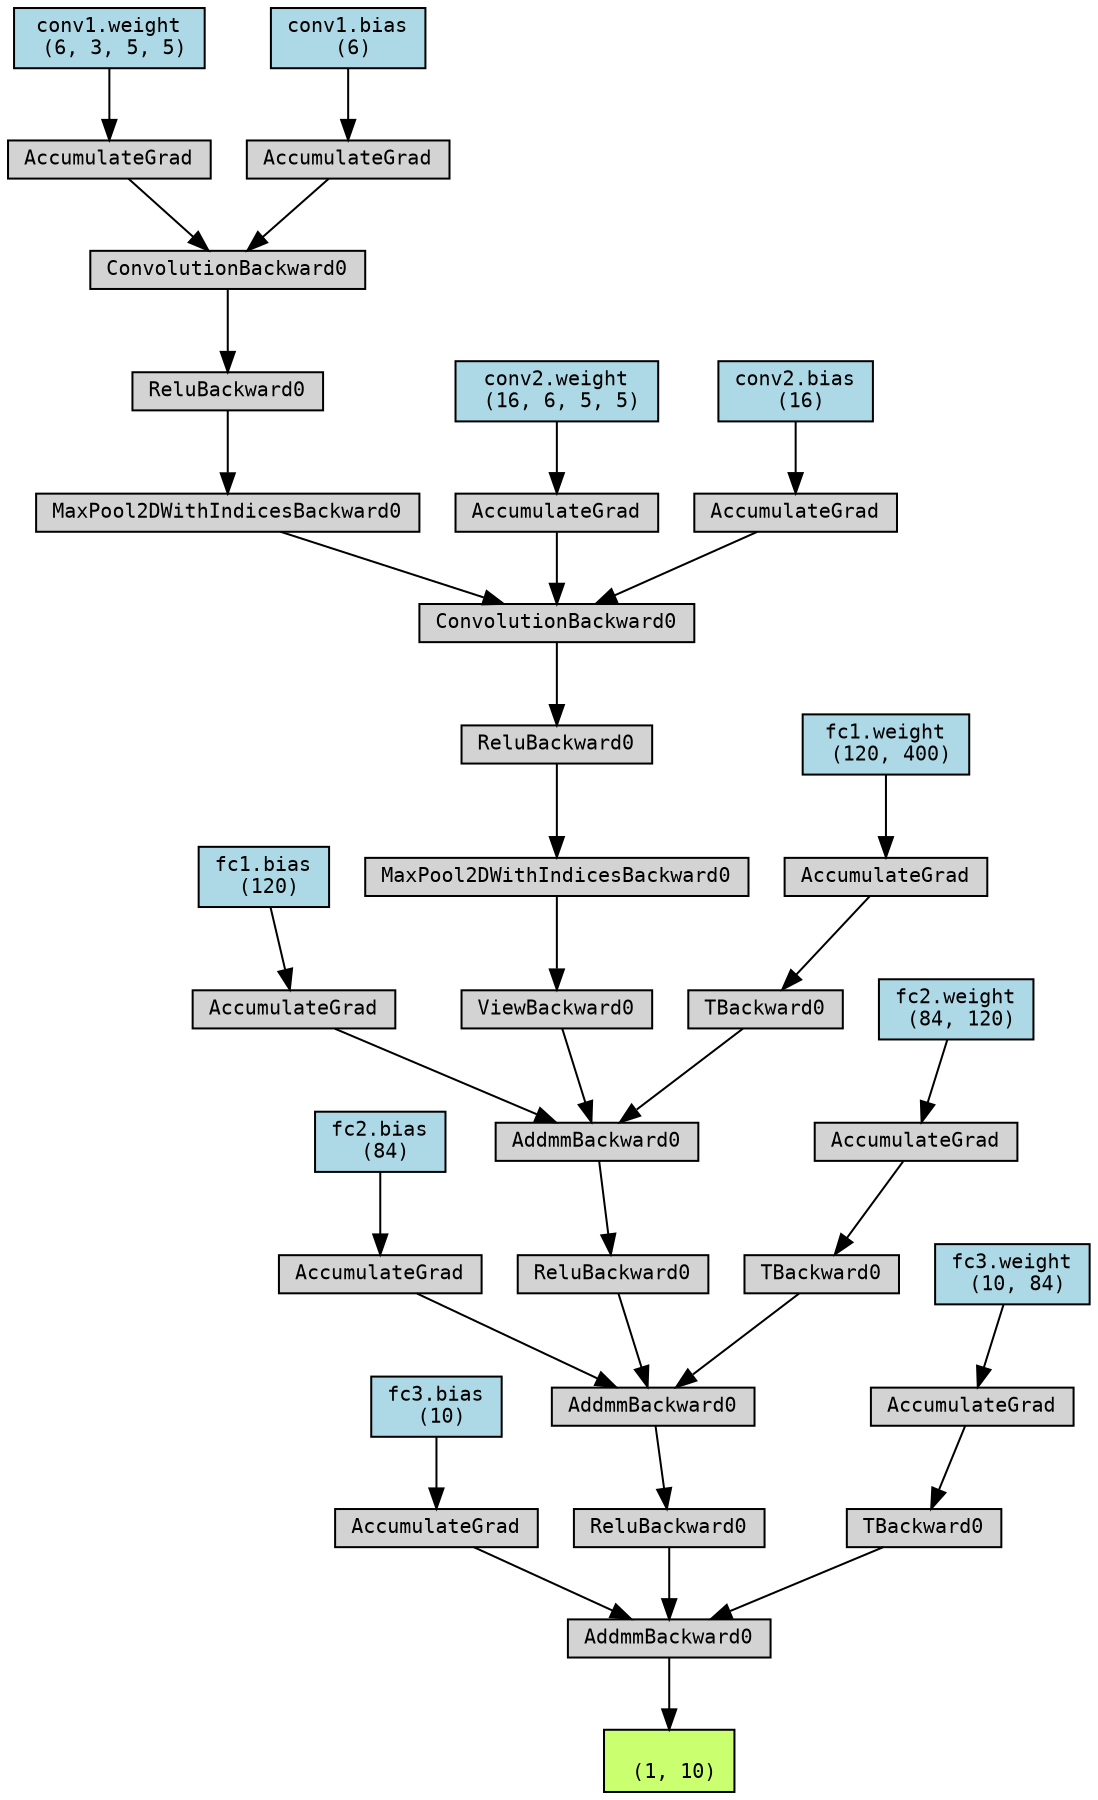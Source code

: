 digraph {
	graph [size="12,12"]
	node [align=left fontname=monospace fontsize=10 height=0.2 ranksep=0.1 shape=box style=filled]
	2025890574752 [label="
 (1, 10)" fillcolor=darkolivegreen1]
	2029501398752 [label=AddmmBackward0]
	2029501398320 -> 2029501398752
	2026504510880 [label="fc3.bias
 (10)" fillcolor=lightblue]
	2026504510880 -> 2029501398320
	2029501398320 [label=AccumulateGrad]
	2029501398416 -> 2029501398752
	2029501398416 [label=ReluBackward0]
	2029501398464 -> 2029501398416
	2029501398464 [label=AddmmBackward0]
	2029501398080 -> 2029501398464
	2026504511040 [label="fc2.bias
 (84)" fillcolor=lightblue]
	2026504511040 -> 2029501398080
	2029501398080 [label=AccumulateGrad]
	2029501398224 -> 2029501398464
	2029501398224 [label=ReluBackward0]
	2029501397984 -> 2029501398224
	2029501397984 [label=AddmmBackward0]
	2029501397696 -> 2029501397984
	2026504510320 [label="fc1.bias
 (120)" fillcolor=lightblue]
	2026504510320 -> 2029501397696
	2029501397696 [label=AccumulateGrad]
	2029501397792 -> 2029501397984
	2029501397792 [label=ViewBackward0]
	2029872726080 -> 2029501397792
	2029872726080 [label=MaxPool2DWithIndicesBackward0]
	2029872726272 -> 2029872726080
	2029872726272 [label=ReluBackward0]
	2029872726368 -> 2029872726272
	2029872726368 [label=ConvolutionBackward0]
	2029872726464 -> 2029872726368
	2029872726464 [label=MaxPool2DWithIndicesBackward0]
	2029872726656 -> 2029872726464
	2029872726656 [label=ReluBackward0]
	2029872726752 -> 2029872726656
	2029872726752 [label=ConvolutionBackward0]
	2029872726848 -> 2029872726752
	2026340499680 [label="conv1.weight
 (6, 3, 5, 5)" fillcolor=lightblue]
	2026340499680 -> 2029872726848
	2029872726848 [label=AccumulateGrad]
	2029872726800 -> 2029872726752
	2026340499600 [label="conv1.bias
 (6)" fillcolor=lightblue]
	2026340499600 -> 2029872726800
	2029872726800 [label=AccumulateGrad]
	2029872726416 -> 2029872726368
	2026340502320 [label="conv2.weight
 (16, 6, 5, 5)" fillcolor=lightblue]
	2026340502320 -> 2029872726416
	2029872726416 [label=AccumulateGrad]
	2029872726176 -> 2029872726368
	2026340502240 [label="conv2.bias
 (16)" fillcolor=lightblue]
	2026340502240 -> 2029872726176
	2029872726176 [label=AccumulateGrad]
	2029501397840 -> 2029501397984
	2029501397840 [label=TBackward0]
	2029872726320 -> 2029501397840
	2026504511120 [label="fc1.weight
 (120, 400)" fillcolor=lightblue]
	2026504511120 -> 2029872726320
	2029872726320 [label=AccumulateGrad]
	2029501398512 -> 2029501398464
	2029501398512 [label=TBackward0]
	2029501397648 -> 2029501398512
	2026504510400 [label="fc2.weight
 (84, 120)" fillcolor=lightblue]
	2026504510400 -> 2029501397648
	2029501397648 [label=AccumulateGrad]
	2029501398368 -> 2029501398752
	2029501398368 [label=TBackward0]
	2029501397936 -> 2029501398368
	2026504510960 [label="fc3.weight
 (10, 84)" fillcolor=lightblue]
	2026504510960 -> 2029501397936
	2029501397936 [label=AccumulateGrad]
	2029501398752 -> 2025890574752
}
